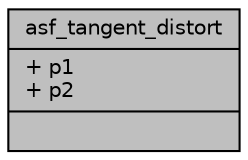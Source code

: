 digraph "asf_tangent_distort"
{
 // INTERACTIVE_SVG=YES
 // LATEX_PDF_SIZE
  bgcolor="transparent";
  edge [fontname="Helvetica",fontsize="10",labelfontname="Helvetica",labelfontsize="10"];
  node [fontname="Helvetica",fontsize="10",shape=record];
  Node1 [label="{asf_tangent_distort\n|+ p1\l+ p2\l|}",height=0.2,width=0.4,color="black", fillcolor="grey75", style="filled", fontcolor="black",tooltip="Calibaration tangent distorted parameter."];
}
